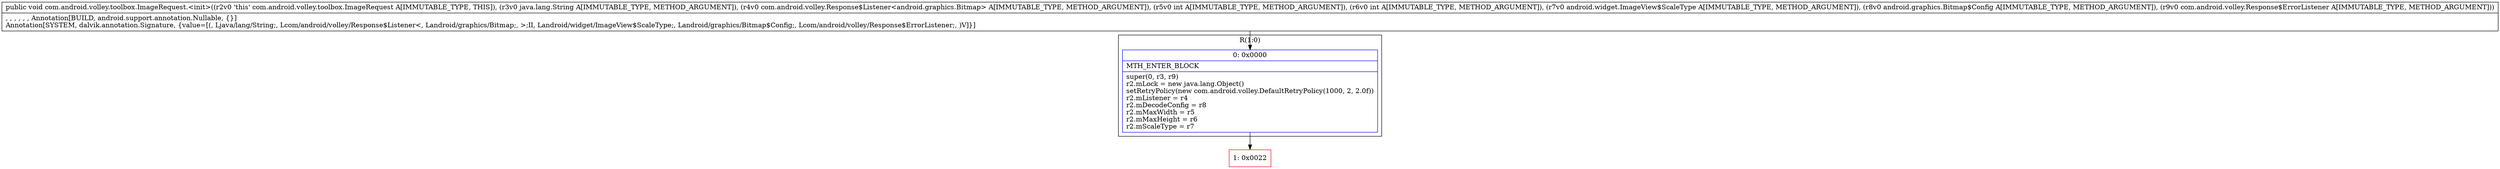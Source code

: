 digraph "CFG forcom.android.volley.toolbox.ImageRequest.\<init\>(Ljava\/lang\/String;Lcom\/android\/volley\/Response$Listener;IILandroid\/widget\/ImageView$ScaleType;Landroid\/graphics\/Bitmap$Config;Lcom\/android\/volley\/Response$ErrorListener;)V" {
subgraph cluster_Region_468426901 {
label = "R(1:0)";
node [shape=record,color=blue];
Node_0 [shape=record,label="{0\:\ 0x0000|MTH_ENTER_BLOCK\l|super(0, r3, r9)\lr2.mLock = new java.lang.Object()\lsetRetryPolicy(new com.android.volley.DefaultRetryPolicy(1000, 2, 2.0f))\lr2.mListener = r4\lr2.mDecodeConfig = r8\lr2.mMaxWidth = r5\lr2.mMaxHeight = r6\lr2.mScaleType = r7\l}"];
}
Node_1 [shape=record,color=red,label="{1\:\ 0x0022}"];
MethodNode[shape=record,label="{public void com.android.volley.toolbox.ImageRequest.\<init\>((r2v0 'this' com.android.volley.toolbox.ImageRequest A[IMMUTABLE_TYPE, THIS]), (r3v0 java.lang.String A[IMMUTABLE_TYPE, METHOD_ARGUMENT]), (r4v0 com.android.volley.Response$Listener\<android.graphics.Bitmap\> A[IMMUTABLE_TYPE, METHOD_ARGUMENT]), (r5v0 int A[IMMUTABLE_TYPE, METHOD_ARGUMENT]), (r6v0 int A[IMMUTABLE_TYPE, METHOD_ARGUMENT]), (r7v0 android.widget.ImageView$ScaleType A[IMMUTABLE_TYPE, METHOD_ARGUMENT]), (r8v0 android.graphics.Bitmap$Config A[IMMUTABLE_TYPE, METHOD_ARGUMENT]), (r9v0 com.android.volley.Response$ErrorListener A[IMMUTABLE_TYPE, METHOD_ARGUMENT]))  | , , , , , , Annotation[BUILD, android.support.annotation.Nullable, \{\}]\lAnnotation[SYSTEM, dalvik.annotation.Signature, \{value=[(, Ljava\/lang\/String;, Lcom\/android\/volley\/Response$Listener\<, Landroid\/graphics\/Bitmap;, \>;II, Landroid\/widget\/ImageView$ScaleType;, Landroid\/graphics\/Bitmap$Config;, Lcom\/android\/volley\/Response$ErrorListener;, )V]\}]\l}"];
MethodNode -> Node_0;
Node_0 -> Node_1;
}

